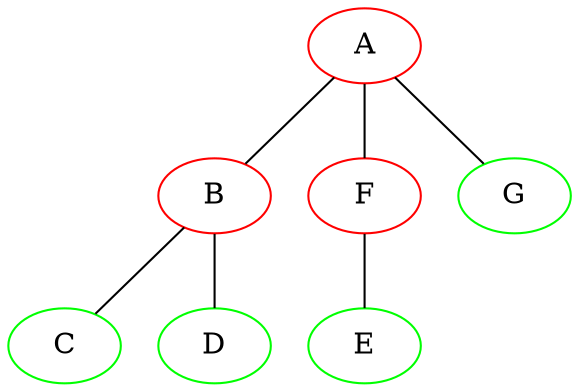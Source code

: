 graph {
A [color=red]
B [color=red]
C [color=green]
D [color=green]
E [color=green]
F [color=red]
G [color=green]
 A -- B
 B -- C
 B -- D
 A -- F
 A -- G
 F -- E
}
